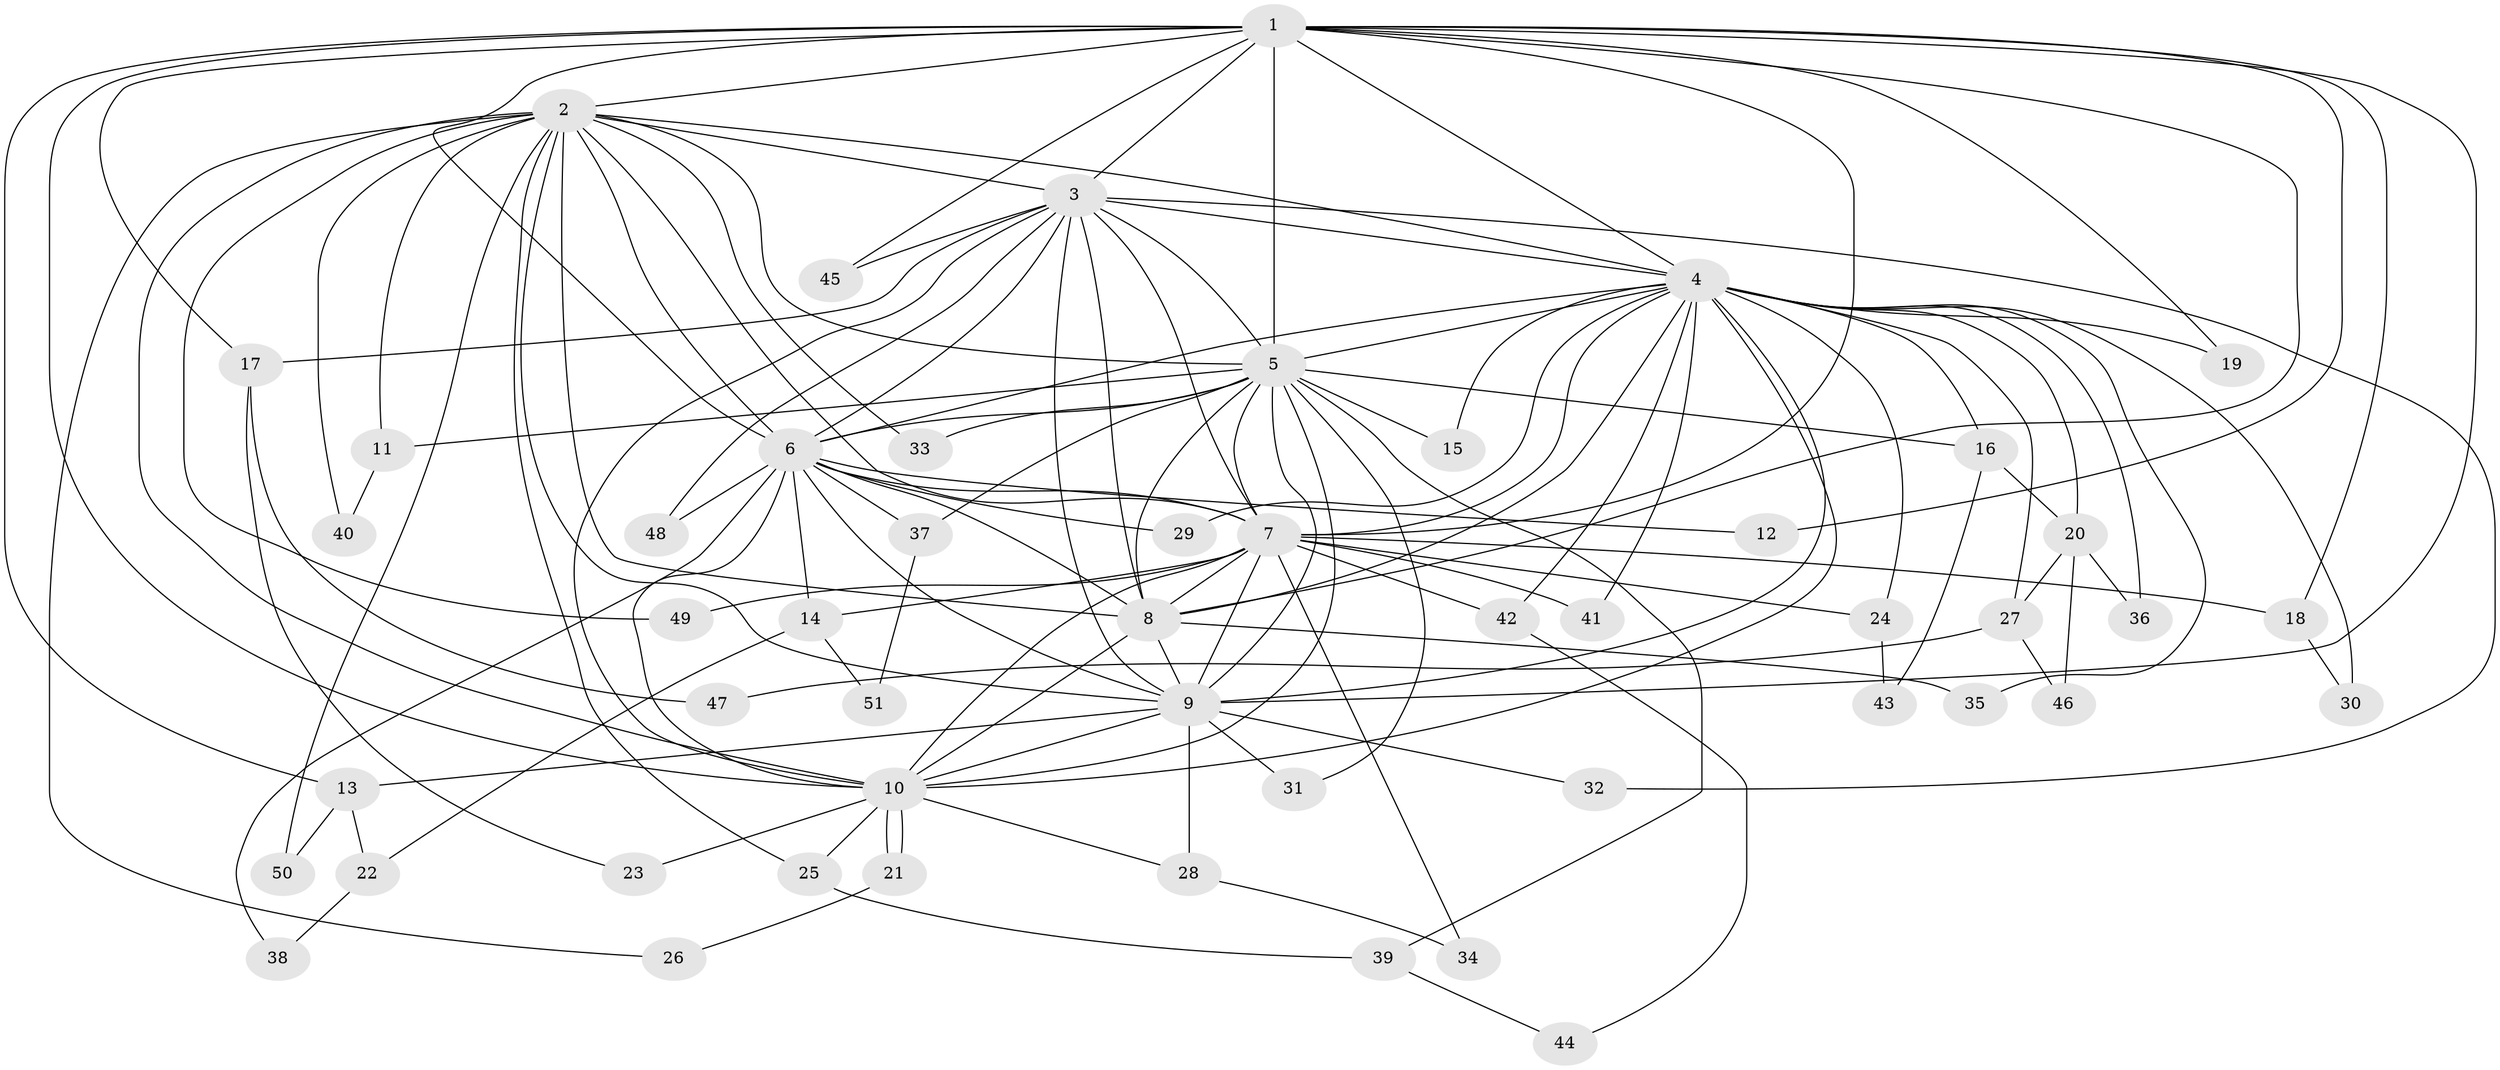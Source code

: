 // coarse degree distribution, {13: 0.02857142857142857, 15: 0.02857142857142857, 10: 0.02857142857142857, 1: 0.17142857142857143, 4: 0.11428571428571428, 2: 0.4857142857142857, 3: 0.11428571428571428, 16: 0.02857142857142857}
// Generated by graph-tools (version 1.1) at 2025/49/03/04/25 21:49:21]
// undirected, 51 vertices, 127 edges
graph export_dot {
graph [start="1"]
  node [color=gray90,style=filled];
  1;
  2;
  3;
  4;
  5;
  6;
  7;
  8;
  9;
  10;
  11;
  12;
  13;
  14;
  15;
  16;
  17;
  18;
  19;
  20;
  21;
  22;
  23;
  24;
  25;
  26;
  27;
  28;
  29;
  30;
  31;
  32;
  33;
  34;
  35;
  36;
  37;
  38;
  39;
  40;
  41;
  42;
  43;
  44;
  45;
  46;
  47;
  48;
  49;
  50;
  51;
  1 -- 2;
  1 -- 3;
  1 -- 4;
  1 -- 5;
  1 -- 6;
  1 -- 7;
  1 -- 8;
  1 -- 9;
  1 -- 10;
  1 -- 12;
  1 -- 13;
  1 -- 17;
  1 -- 18;
  1 -- 19;
  1 -- 45;
  2 -- 3;
  2 -- 4;
  2 -- 5;
  2 -- 6;
  2 -- 7;
  2 -- 8;
  2 -- 9;
  2 -- 10;
  2 -- 11;
  2 -- 25;
  2 -- 26;
  2 -- 33;
  2 -- 40;
  2 -- 49;
  2 -- 50;
  3 -- 4;
  3 -- 5;
  3 -- 6;
  3 -- 7;
  3 -- 8;
  3 -- 9;
  3 -- 10;
  3 -- 17;
  3 -- 32;
  3 -- 45;
  3 -- 48;
  4 -- 5;
  4 -- 6;
  4 -- 7;
  4 -- 8;
  4 -- 9;
  4 -- 10;
  4 -- 15;
  4 -- 16;
  4 -- 19;
  4 -- 20;
  4 -- 24;
  4 -- 27;
  4 -- 29;
  4 -- 30;
  4 -- 35;
  4 -- 36;
  4 -- 41;
  4 -- 42;
  5 -- 6;
  5 -- 7;
  5 -- 8;
  5 -- 9;
  5 -- 10;
  5 -- 11;
  5 -- 15;
  5 -- 16;
  5 -- 31;
  5 -- 33;
  5 -- 37;
  5 -- 39;
  6 -- 7;
  6 -- 8;
  6 -- 9;
  6 -- 10;
  6 -- 12;
  6 -- 14;
  6 -- 29;
  6 -- 37;
  6 -- 38;
  6 -- 48;
  7 -- 8;
  7 -- 9;
  7 -- 10;
  7 -- 14;
  7 -- 18;
  7 -- 24;
  7 -- 34;
  7 -- 41;
  7 -- 42;
  7 -- 49;
  8 -- 9;
  8 -- 10;
  8 -- 35;
  9 -- 10;
  9 -- 13;
  9 -- 28;
  9 -- 31;
  9 -- 32;
  10 -- 21;
  10 -- 21;
  10 -- 23;
  10 -- 25;
  10 -- 28;
  11 -- 40;
  13 -- 22;
  13 -- 50;
  14 -- 22;
  14 -- 51;
  16 -- 20;
  16 -- 43;
  17 -- 23;
  17 -- 47;
  18 -- 30;
  20 -- 27;
  20 -- 36;
  20 -- 46;
  21 -- 26;
  22 -- 38;
  24 -- 43;
  25 -- 39;
  27 -- 46;
  27 -- 47;
  28 -- 34;
  37 -- 51;
  39 -- 44;
  42 -- 44;
}
